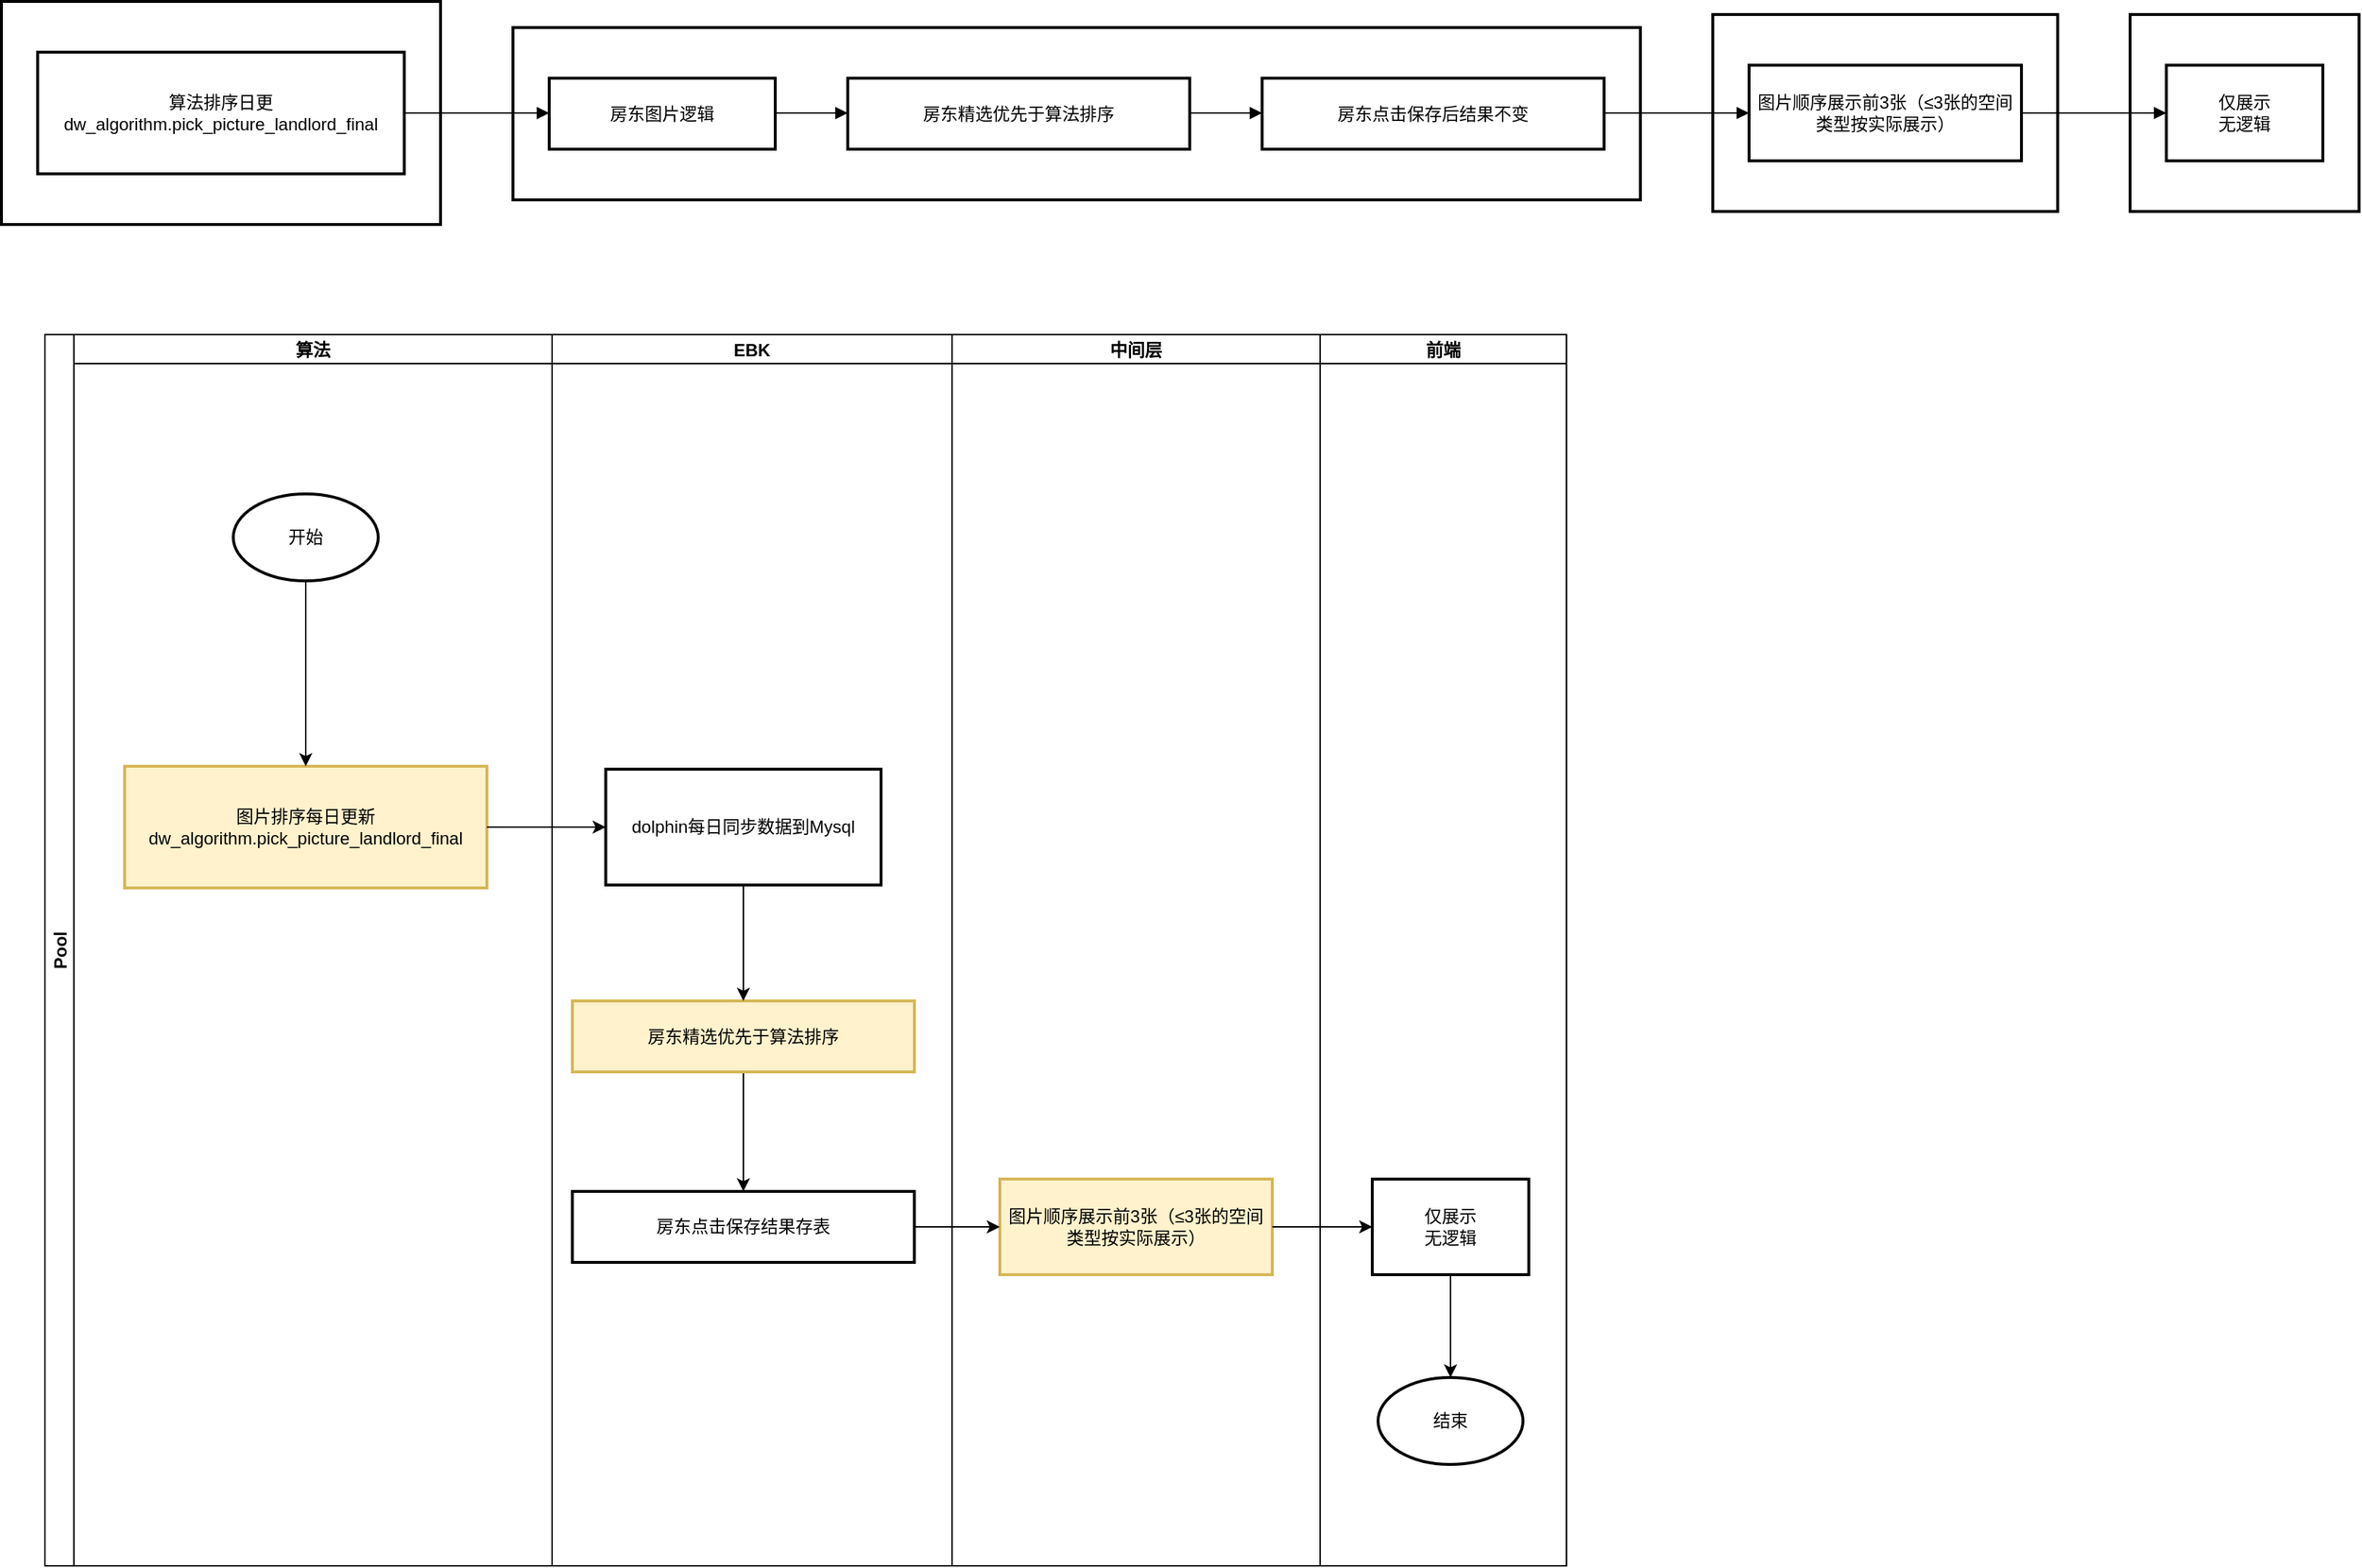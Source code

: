 <mxfile version="24.8.6">
  <diagram name="第 1 页" id="tmjtQ6NYzwIkGK9EVz8Y">
    <mxGraphModel dx="1483" dy="958" grid="1" gridSize="10" guides="1" tooltips="1" connect="1" arrows="1" fold="1" page="1" pageScale="1" pageWidth="827" pageHeight="1169" math="0" shadow="0">
      <root>
        <mxCell id="0" />
        <mxCell id="1" parent="0" />
        <mxCell id="_6q4ecxg0XBGhupqZPua-1" value="前端 - 文清" style="whiteSpace=wrap;strokeWidth=2;" vertex="1" parent="1">
          <mxGeometry x="1489" y="29" width="158" height="136" as="geometry" />
        </mxCell>
        <mxCell id="_6q4ecxg0XBGhupqZPua-2" value="中间层 - 聂哥" style="whiteSpace=wrap;strokeWidth=2;" vertex="1" parent="1">
          <mxGeometry x="1201" y="29" width="238" height="136" as="geometry" />
        </mxCell>
        <mxCell id="_6q4ecxg0XBGhupqZPua-3" value="EBK - 袁月" style="whiteSpace=wrap;strokeWidth=2;" vertex="1" parent="1">
          <mxGeometry x="373" y="38" width="778" height="119" as="geometry" />
        </mxCell>
        <mxCell id="_6q4ecxg0XBGhupqZPua-4" value="算法 - 启瑞" style="whiteSpace=wrap;strokeWidth=2;" vertex="1" parent="1">
          <mxGeometry x="20" y="20" width="303" height="154" as="geometry" />
        </mxCell>
        <mxCell id="_6q4ecxg0XBGhupqZPua-5" value="算法排序日更&#xa;dw_algorithm.pick_picture_landlord_final" style="whiteSpace=wrap;strokeWidth=2;" vertex="1" parent="1">
          <mxGeometry x="45" y="55" width="253" height="84" as="geometry" />
        </mxCell>
        <mxCell id="_6q4ecxg0XBGhupqZPua-6" value="房东图片逻辑" style="whiteSpace=wrap;strokeWidth=2;" vertex="1" parent="1">
          <mxGeometry x="398" y="73" width="156" height="49" as="geometry" />
        </mxCell>
        <mxCell id="_6q4ecxg0XBGhupqZPua-7" value="房东精选优先于算法排序" style="whiteSpace=wrap;strokeWidth=2;" vertex="1" parent="1">
          <mxGeometry x="604" y="73" width="236" height="49" as="geometry" />
        </mxCell>
        <mxCell id="_6q4ecxg0XBGhupqZPua-8" value="房东点击保存后结果不变" style="whiteSpace=wrap;strokeWidth=2;" vertex="1" parent="1">
          <mxGeometry x="890" y="73" width="236" height="49" as="geometry" />
        </mxCell>
        <mxCell id="_6q4ecxg0XBGhupqZPua-9" value="图片顺序展示前3张（≤3张的空间类型按实际展示）" style="whiteSpace=wrap;strokeWidth=2;" vertex="1" parent="1">
          <mxGeometry x="1226" y="64" width="188" height="66" as="geometry" />
        </mxCell>
        <mxCell id="_6q4ecxg0XBGhupqZPua-10" value="仅展示&#xa;无逻辑" style="whiteSpace=wrap;strokeWidth=2;" vertex="1" parent="1">
          <mxGeometry x="1514" y="64" width="108" height="66" as="geometry" />
        </mxCell>
        <mxCell id="_6q4ecxg0XBGhupqZPua-11" value="" style="curved=1;startArrow=none;endArrow=block;exitX=1;exitY=0.49;entryX=0;entryY=0.49;rounded=0;" edge="1" parent="1" source="_6q4ecxg0XBGhupqZPua-6" target="_6q4ecxg0XBGhupqZPua-7">
          <mxGeometry relative="1" as="geometry">
            <Array as="points" />
          </mxGeometry>
        </mxCell>
        <mxCell id="_6q4ecxg0XBGhupqZPua-12" value="" style="curved=1;startArrow=none;endArrow=block;exitX=1;exitY=0.49;entryX=0;entryY=0.49;rounded=0;" edge="1" parent="1" source="_6q4ecxg0XBGhupqZPua-7" target="_6q4ecxg0XBGhupqZPua-8">
          <mxGeometry relative="1" as="geometry">
            <Array as="points" />
          </mxGeometry>
        </mxCell>
        <mxCell id="_6q4ecxg0XBGhupqZPua-13" value="" style="curved=1;startArrow=none;endArrow=block;exitX=1;exitY=0.5;entryX=0;entryY=0.49;rounded=0;" edge="1" parent="1" source="_6q4ecxg0XBGhupqZPua-5" target="_6q4ecxg0XBGhupqZPua-6">
          <mxGeometry relative="1" as="geometry">
            <Array as="points" />
          </mxGeometry>
        </mxCell>
        <mxCell id="_6q4ecxg0XBGhupqZPua-14" value="" style="curved=1;startArrow=none;endArrow=block;exitX=1;exitY=0.49;entryX=0;entryY=0.5;rounded=0;" edge="1" parent="1" source="_6q4ecxg0XBGhupqZPua-8" target="_6q4ecxg0XBGhupqZPua-9">
          <mxGeometry relative="1" as="geometry">
            <Array as="points" />
          </mxGeometry>
        </mxCell>
        <mxCell id="_6q4ecxg0XBGhupqZPua-15" value="" style="curved=1;startArrow=none;endArrow=block;exitX=1;exitY=0.5;entryX=0;entryY=0.5;rounded=0;" edge="1" parent="1" source="_6q4ecxg0XBGhupqZPua-9" target="_6q4ecxg0XBGhupqZPua-10">
          <mxGeometry relative="1" as="geometry">
            <Array as="points" />
          </mxGeometry>
        </mxCell>
        <mxCell id="_6q4ecxg0XBGhupqZPua-16" value="Pool" style="swimlane;childLayout=stackLayout;resizeParent=1;resizeParentMax=0;startSize=20;horizontal=0;horizontalStack=1;" vertex="1" parent="1">
          <mxGeometry x="50" y="250" width="1050" height="850" as="geometry" />
        </mxCell>
        <mxCell id="_6q4ecxg0XBGhupqZPua-17" value="算法" style="swimlane;startSize=20;" vertex="1" parent="_6q4ecxg0XBGhupqZPua-16">
          <mxGeometry x="20" width="330" height="850" as="geometry" />
        </mxCell>
        <mxCell id="_6q4ecxg0XBGhupqZPua-21" value="图片排序每日更新&#xa;dw_algorithm.pick_picture_landlord_final" style="whiteSpace=wrap;strokeWidth=2;fillColor=#fff2cc;strokeColor=#d6b656;" vertex="1" parent="_6q4ecxg0XBGhupqZPua-17">
          <mxGeometry x="35" y="298" width="250" height="84" as="geometry" />
        </mxCell>
        <mxCell id="_6q4ecxg0XBGhupqZPua-44" style="edgeStyle=orthogonalEdgeStyle;rounded=0;orthogonalLoop=1;jettySize=auto;html=1;" edge="1" parent="_6q4ecxg0XBGhupqZPua-17" source="_6q4ecxg0XBGhupqZPua-38" target="_6q4ecxg0XBGhupqZPua-21">
          <mxGeometry relative="1" as="geometry" />
        </mxCell>
        <mxCell id="_6q4ecxg0XBGhupqZPua-38" value="开始" style="strokeWidth=2;html=1;shape=mxgraph.flowchart.start_1;whiteSpace=wrap;" vertex="1" parent="_6q4ecxg0XBGhupqZPua-17">
          <mxGeometry x="110" y="110" width="100" height="60" as="geometry" />
        </mxCell>
        <mxCell id="_6q4ecxg0XBGhupqZPua-18" value="EBK" style="swimlane;startSize=20;" vertex="1" parent="_6q4ecxg0XBGhupqZPua-16">
          <mxGeometry x="350" width="276" height="850" as="geometry" />
        </mxCell>
        <mxCell id="_6q4ecxg0XBGhupqZPua-35" value="" style="edgeStyle=orthogonalEdgeStyle;rounded=0;orthogonalLoop=1;jettySize=auto;html=1;" edge="1" parent="_6q4ecxg0XBGhupqZPua-18" source="_6q4ecxg0XBGhupqZPua-30" target="_6q4ecxg0XBGhupqZPua-31">
          <mxGeometry relative="1" as="geometry" />
        </mxCell>
        <mxCell id="_6q4ecxg0XBGhupqZPua-30" value="房东精选优先于算法排序" style="whiteSpace=wrap;strokeWidth=2;fillColor=#fff2cc;strokeColor=#d6b656;" vertex="1" parent="_6q4ecxg0XBGhupqZPua-18">
          <mxGeometry x="14" y="460" width="236" height="49" as="geometry" />
        </mxCell>
        <mxCell id="_6q4ecxg0XBGhupqZPua-31" value="房东点击保存结果存表" style="whiteSpace=wrap;strokeWidth=2;" vertex="1" parent="_6q4ecxg0XBGhupqZPua-18">
          <mxGeometry x="14" y="591.5" width="236" height="49" as="geometry" />
        </mxCell>
        <mxCell id="_6q4ecxg0XBGhupqZPua-34" value="" style="edgeStyle=orthogonalEdgeStyle;rounded=0;orthogonalLoop=1;jettySize=auto;html=1;" edge="1" parent="_6q4ecxg0XBGhupqZPua-18" source="_6q4ecxg0XBGhupqZPua-29" target="_6q4ecxg0XBGhupqZPua-30">
          <mxGeometry relative="1" as="geometry" />
        </mxCell>
        <mxCell id="_6q4ecxg0XBGhupqZPua-29" value="dolphin每日同步数据到Mysql" style="whiteSpace=wrap;strokeWidth=2;" vertex="1" parent="_6q4ecxg0XBGhupqZPua-18">
          <mxGeometry x="37" y="300" width="190" height="80" as="geometry" />
        </mxCell>
        <mxCell id="_6q4ecxg0XBGhupqZPua-19" value="中间层" style="swimlane;startSize=20;" vertex="1" parent="_6q4ecxg0XBGhupqZPua-16">
          <mxGeometry x="626" width="254" height="850" as="geometry" />
        </mxCell>
        <mxCell id="_6q4ecxg0XBGhupqZPua-36" value="图片顺序展示前3张（≤3张的空间类型按实际展示）" style="whiteSpace=wrap;strokeWidth=2;fillColor=#fff2cc;strokeColor=#d6b656;" vertex="1" parent="_6q4ecxg0XBGhupqZPua-19">
          <mxGeometry x="33" y="583" width="188" height="66" as="geometry" />
        </mxCell>
        <mxCell id="_6q4ecxg0XBGhupqZPua-20" value="前端" style="swimlane;startSize=20;" vertex="1" parent="_6q4ecxg0XBGhupqZPua-16">
          <mxGeometry x="880" width="170" height="850" as="geometry" />
        </mxCell>
        <mxCell id="_6q4ecxg0XBGhupqZPua-48" value="" style="edgeStyle=orthogonalEdgeStyle;rounded=0;orthogonalLoop=1;jettySize=auto;html=1;" edge="1" parent="_6q4ecxg0XBGhupqZPua-20" source="_6q4ecxg0XBGhupqZPua-37" target="_6q4ecxg0XBGhupqZPua-39">
          <mxGeometry relative="1" as="geometry" />
        </mxCell>
        <mxCell id="_6q4ecxg0XBGhupqZPua-37" value="仅展示&#xa;无逻辑" style="whiteSpace=wrap;strokeWidth=2;" vertex="1" parent="_6q4ecxg0XBGhupqZPua-20">
          <mxGeometry x="36" y="583" width="108" height="66" as="geometry" />
        </mxCell>
        <mxCell id="_6q4ecxg0XBGhupqZPua-39" value="结束" style="strokeWidth=2;html=1;shape=mxgraph.flowchart.start_1;whiteSpace=wrap;" vertex="1" parent="_6q4ecxg0XBGhupqZPua-20">
          <mxGeometry x="40" y="720" width="100" height="60" as="geometry" />
        </mxCell>
        <mxCell id="_6q4ecxg0XBGhupqZPua-33" value="" style="edgeStyle=orthogonalEdgeStyle;rounded=0;orthogonalLoop=1;jettySize=auto;html=1;" edge="1" parent="_6q4ecxg0XBGhupqZPua-16" source="_6q4ecxg0XBGhupqZPua-21" target="_6q4ecxg0XBGhupqZPua-29">
          <mxGeometry relative="1" as="geometry" />
        </mxCell>
        <mxCell id="_6q4ecxg0XBGhupqZPua-46" value="" style="edgeStyle=orthogonalEdgeStyle;rounded=0;orthogonalLoop=1;jettySize=auto;html=1;" edge="1" parent="_6q4ecxg0XBGhupqZPua-16" source="_6q4ecxg0XBGhupqZPua-31" target="_6q4ecxg0XBGhupqZPua-36">
          <mxGeometry relative="1" as="geometry" />
        </mxCell>
        <mxCell id="_6q4ecxg0XBGhupqZPua-47" value="" style="edgeStyle=orthogonalEdgeStyle;rounded=0;orthogonalLoop=1;jettySize=auto;html=1;" edge="1" parent="_6q4ecxg0XBGhupqZPua-16" source="_6q4ecxg0XBGhupqZPua-36" target="_6q4ecxg0XBGhupqZPua-37">
          <mxGeometry relative="1" as="geometry" />
        </mxCell>
      </root>
    </mxGraphModel>
  </diagram>
</mxfile>
